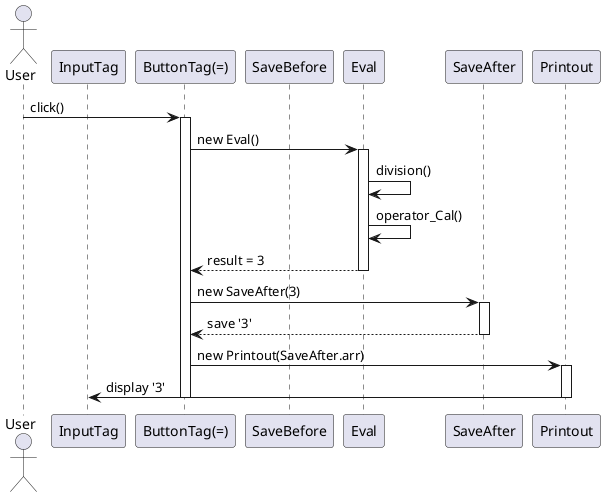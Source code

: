 @startuml 순차다이어그램
actor User
participant "InputTag" as Input
participant "ButtonTag(=)" as BEquals
participant "SaveBefore" as SB
participant "Eval" as Eval
participant "SaveAfter" as SA
participant "Printout" as Print
' =를 클릭하여 1+2의 계산 결과 3을 얻는 과정
User -> BEquals : click()
activate BEquals
BEquals -> Eval : new Eval()
activate Eval
Eval -> Eval : division()
Eval -> Eval : operator_Cal()
Eval --> BEquals : result = 3
deactivate Eval
BEquals -> SA : new SaveAfter(3)
activate SA
SA --> BEquals : save '3'
deactivate SA
BEquals -> Print : new Printout(SaveAfter.arr)
activate Print
Print -> Input : display '3'
deactivate Print
deactivate BEquals
@enduml